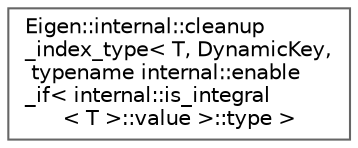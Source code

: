 digraph "Graphical Class Hierarchy"
{
 // LATEX_PDF_SIZE
  bgcolor="transparent";
  edge [fontname=Helvetica,fontsize=10,labelfontname=Helvetica,labelfontsize=10];
  node [fontname=Helvetica,fontsize=10,shape=box,height=0.2,width=0.4];
  rankdir="LR";
  Node0 [id="Node000000",label="Eigen::internal::cleanup\l_index_type\< T, DynamicKey,\l typename internal::enable\l_if\< internal::is_integral\l\< T \>::value \>::type \>",height=0.2,width=0.4,color="grey40", fillcolor="white", style="filled",URL="$structEigen_1_1internal_1_1cleanup__index__type_3_01T_00_01DynamicKey_00_01typename_01internal_169a54a11862d9f621ad777325d0d3b90.html",tooltip=" "];
}
